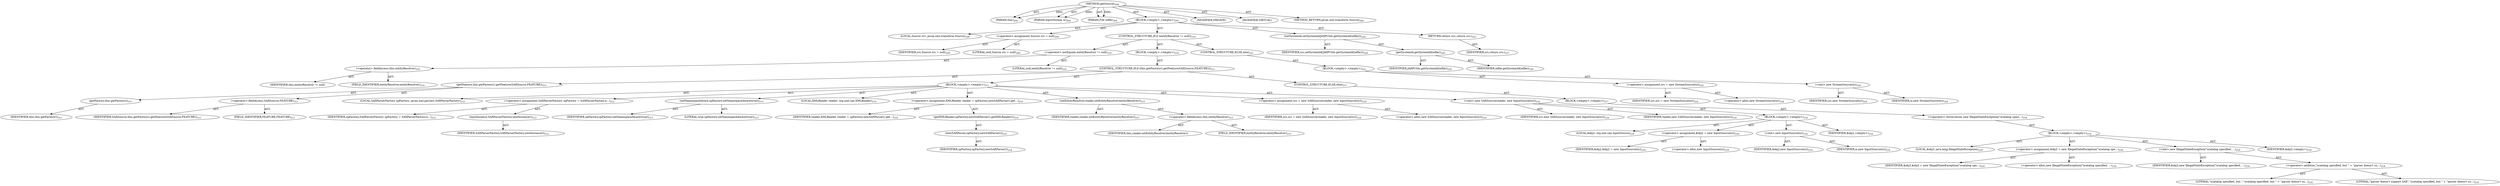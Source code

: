 digraph "getSource" {  
"111669149699" [label = <(METHOD,getSource)<SUB>204</SUB>> ]
"115964116994" [label = <(PARAM,this)<SUB>204</SUB>> ]
"115964117006" [label = <(PARAM,InputStream is)<SUB>204</SUB>> ]
"115964117007" [label = <(PARAM,File infile)<SUB>204</SUB>> ]
"25769803792" [label = <(BLOCK,&lt;empty&gt;,&lt;empty&gt;)<SUB>205</SUB>> ]
"94489280518" [label = <(LOCAL,Source src: javax.xml.transform.Source)<SUB>209</SUB>> ]
"30064771136" [label = <(&lt;operator&gt;.assignment,Source src = null)<SUB>209</SUB>> ]
"68719476800" [label = <(IDENTIFIER,src,Source src = null)<SUB>209</SUB>> ]
"90194313226" [label = <(LITERAL,null,Source src = null)<SUB>209</SUB>> ]
"47244640267" [label = <(CONTROL_STRUCTURE,IF,if (entityResolver != null))<SUB>210</SUB>> ]
"30064771137" [label = <(&lt;operator&gt;.notEquals,entityResolver != null)<SUB>210</SUB>> ]
"30064771138" [label = <(&lt;operator&gt;.fieldAccess,this.entityResolver)<SUB>210</SUB>> ]
"68719476801" [label = <(IDENTIFIER,this,entityResolver != null)> ]
"55834574864" [label = <(FIELD_IDENTIFIER,entityResolver,entityResolver)<SUB>210</SUB>> ]
"90194313227" [label = <(LITERAL,null,entityResolver != null)<SUB>210</SUB>> ]
"25769803793" [label = <(BLOCK,&lt;empty&gt;,&lt;empty&gt;)<SUB>210</SUB>> ]
"47244640268" [label = <(CONTROL_STRUCTURE,IF,if (this.getFactory().getFeature(SAXSource.FEATURE)))<SUB>211</SUB>> ]
"30064771139" [label = <(getFeature,this.getFactory().getFeature(SAXSource.FEATURE))<SUB>211</SUB>> ]
"30064771140" [label = <(getFactory,this.getFactory())<SUB>211</SUB>> ]
"68719476741" [label = <(IDENTIFIER,this,this.getFactory())<SUB>211</SUB>> ]
"30064771141" [label = <(&lt;operator&gt;.fieldAccess,SAXSource.FEATURE)<SUB>211</SUB>> ]
"68719476802" [label = <(IDENTIFIER,SAXSource,this.getFactory().getFeature(SAXSource.FEATURE))<SUB>211</SUB>> ]
"55834574865" [label = <(FIELD_IDENTIFIER,FEATURE,FEATURE)<SUB>211</SUB>> ]
"25769803794" [label = <(BLOCK,&lt;empty&gt;,&lt;empty&gt;)<SUB>211</SUB>> ]
"94489280519" [label = <(LOCAL,SAXParserFactory spFactory: javax.xml.parsers.SAXParserFactory)<SUB>212</SUB>> ]
"30064771142" [label = <(&lt;operator&gt;.assignment,SAXParserFactory spFactory = SAXParserFactory.n...)<SUB>212</SUB>> ]
"68719476803" [label = <(IDENTIFIER,spFactory,SAXParserFactory spFactory = SAXParserFactory.n...)<SUB>212</SUB>> ]
"30064771143" [label = <(newInstance,SAXParserFactory.newInstance())<SUB>212</SUB>> ]
"68719476804" [label = <(IDENTIFIER,SAXParserFactory,SAXParserFactory.newInstance())<SUB>212</SUB>> ]
"30064771144" [label = <(setNamespaceAware,spFactory.setNamespaceAware(true))<SUB>213</SUB>> ]
"68719476805" [label = <(IDENTIFIER,spFactory,spFactory.setNamespaceAware(true))<SUB>213</SUB>> ]
"90194313228" [label = <(LITERAL,true,spFactory.setNamespaceAware(true))<SUB>213</SUB>> ]
"94489280520" [label = <(LOCAL,XMLReader reader: org.xml.sax.XMLReader)<SUB>214</SUB>> ]
"30064771145" [label = <(&lt;operator&gt;.assignment,XMLReader reader = spFactory.newSAXParser().get...)<SUB>214</SUB>> ]
"68719476806" [label = <(IDENTIFIER,reader,XMLReader reader = spFactory.newSAXParser().get...)<SUB>214</SUB>> ]
"30064771146" [label = <(getXMLReader,spFactory.newSAXParser().getXMLReader())<SUB>214</SUB>> ]
"30064771147" [label = <(newSAXParser,spFactory.newSAXParser())<SUB>214</SUB>> ]
"68719476807" [label = <(IDENTIFIER,spFactory,spFactory.newSAXParser())<SUB>214</SUB>> ]
"30064771148" [label = <(setEntityResolver,reader.setEntityResolver(entityResolver))<SUB>215</SUB>> ]
"68719476808" [label = <(IDENTIFIER,reader,reader.setEntityResolver(entityResolver))<SUB>215</SUB>> ]
"30064771149" [label = <(&lt;operator&gt;.fieldAccess,this.entityResolver)<SUB>215</SUB>> ]
"68719476809" [label = <(IDENTIFIER,this,reader.setEntityResolver(entityResolver))> ]
"55834574866" [label = <(FIELD_IDENTIFIER,entityResolver,entityResolver)<SUB>215</SUB>> ]
"30064771150" [label = <(&lt;operator&gt;.assignment,src = new SAXSource(reader, new InputSource(is)))<SUB>216</SUB>> ]
"68719476810" [label = <(IDENTIFIER,src,src = new SAXSource(reader, new InputSource(is)))<SUB>216</SUB>> ]
"30064771151" [label = <(&lt;operator&gt;.alloc,new SAXSource(reader, new InputSource(is)))<SUB>216</SUB>> ]
"30064771152" [label = <(&lt;init&gt;,new SAXSource(reader, new InputSource(is)))<SUB>216</SUB>> ]
"68719476811" [label = <(IDENTIFIER,src,new SAXSource(reader, new InputSource(is)))<SUB>216</SUB>> ]
"68719476812" [label = <(IDENTIFIER,reader,new SAXSource(reader, new InputSource(is)))<SUB>216</SUB>> ]
"25769803795" [label = <(BLOCK,&lt;empty&gt;,&lt;empty&gt;)<SUB>216</SUB>> ]
"94489280521" [label = <(LOCAL,$obj2: org.xml.sax.InputSource)<SUB>216</SUB>> ]
"30064771153" [label = <(&lt;operator&gt;.assignment,$obj2 = new InputSource(is))<SUB>216</SUB>> ]
"68719476813" [label = <(IDENTIFIER,$obj2,$obj2 = new InputSource(is))<SUB>216</SUB>> ]
"30064771154" [label = <(&lt;operator&gt;.alloc,new InputSource(is))<SUB>216</SUB>> ]
"30064771155" [label = <(&lt;init&gt;,new InputSource(is))<SUB>216</SUB>> ]
"68719476814" [label = <(IDENTIFIER,$obj2,new InputSource(is))<SUB>216</SUB>> ]
"68719476815" [label = <(IDENTIFIER,is,new InputSource(is))<SUB>216</SUB>> ]
"68719476816" [label = <(IDENTIFIER,$obj2,&lt;empty&gt;)<SUB>216</SUB>> ]
"47244640269" [label = <(CONTROL_STRUCTURE,ELSE,else)<SUB>217</SUB>> ]
"25769803796" [label = <(BLOCK,&lt;empty&gt;,&lt;empty&gt;)<SUB>217</SUB>> ]
"30064771156" [label = <(&lt;operator&gt;.throw,throw new IllegalStateException(&quot;xcatalog speci...)<SUB>218</SUB>> ]
"25769803797" [label = <(BLOCK,&lt;empty&gt;,&lt;empty&gt;)<SUB>218</SUB>> ]
"94489280522" [label = <(LOCAL,$obj3: java.lang.IllegalStateException)<SUB>218</SUB>> ]
"30064771157" [label = <(&lt;operator&gt;.assignment,$obj3 = new IllegalStateException(&quot;xcatalog spe...)<SUB>218</SUB>> ]
"68719476817" [label = <(IDENTIFIER,$obj3,$obj3 = new IllegalStateException(&quot;xcatalog spe...)<SUB>218</SUB>> ]
"30064771158" [label = <(&lt;operator&gt;.alloc,new IllegalStateException(&quot;xcatalog specified, ...)<SUB>218</SUB>> ]
"30064771159" [label = <(&lt;init&gt;,new IllegalStateException(&quot;xcatalog specified, ...)<SUB>218</SUB>> ]
"68719476818" [label = <(IDENTIFIER,$obj3,new IllegalStateException(&quot;xcatalog specified, ...)<SUB>218</SUB>> ]
"30064771160" [label = <(&lt;operator&gt;.addition,&quot;xcatalog specified, but &quot; + &quot;parser doesn't su...)<SUB>218</SUB>> ]
"90194313229" [label = <(LITERAL,&quot;xcatalog specified, but &quot;,&quot;xcatalog specified, but &quot; + &quot;parser doesn't su...)<SUB>218</SUB>> ]
"90194313230" [label = <(LITERAL,&quot;parser doesn't support SAX&quot;,&quot;xcatalog specified, but &quot; + &quot;parser doesn't su...)<SUB>219</SUB>> ]
"68719476819" [label = <(IDENTIFIER,$obj3,&lt;empty&gt;)<SUB>218</SUB>> ]
"47244640270" [label = <(CONTROL_STRUCTURE,ELSE,else)<SUB>221</SUB>> ]
"25769803798" [label = <(BLOCK,&lt;empty&gt;,&lt;empty&gt;)<SUB>221</SUB>> ]
"30064771161" [label = <(&lt;operator&gt;.assignment,src = new StreamSource(is))<SUB>224</SUB>> ]
"68719476820" [label = <(IDENTIFIER,src,src = new StreamSource(is))<SUB>224</SUB>> ]
"30064771162" [label = <(&lt;operator&gt;.alloc,new StreamSource(is))<SUB>224</SUB>> ]
"30064771163" [label = <(&lt;init&gt;,new StreamSource(is))<SUB>224</SUB>> ]
"68719476821" [label = <(IDENTIFIER,src,new StreamSource(is))<SUB>224</SUB>> ]
"68719476822" [label = <(IDENTIFIER,is,new StreamSource(is))<SUB>224</SUB>> ]
"30064771164" [label = <(setSystemId,setSystemId(JAXPUtils.getSystemId(infile)))<SUB>226</SUB>> ]
"68719476823" [label = <(IDENTIFIER,src,setSystemId(JAXPUtils.getSystemId(infile)))<SUB>226</SUB>> ]
"30064771165" [label = <(getSystemId,getSystemId(infile))<SUB>226</SUB>> ]
"68719476824" [label = <(IDENTIFIER,JAXPUtils,getSystemId(infile))<SUB>226</SUB>> ]
"68719476825" [label = <(IDENTIFIER,infile,getSystemId(infile))<SUB>226</SUB>> ]
"146028888064" [label = <(RETURN,return src;,return src;)<SUB>227</SUB>> ]
"68719476826" [label = <(IDENTIFIER,src,return src;)<SUB>227</SUB>> ]
"133143986194" [label = <(MODIFIER,PRIVATE)> ]
"133143986195" [label = <(MODIFIER,VIRTUAL)> ]
"128849018883" [label = <(METHOD_RETURN,javax.xml.transform.Source)<SUB>204</SUB>> ]
  "111669149699" -> "115964116994"  [ label = "AST: "] 
  "111669149699" -> "115964117006"  [ label = "AST: "] 
  "111669149699" -> "115964117007"  [ label = "AST: "] 
  "111669149699" -> "25769803792"  [ label = "AST: "] 
  "111669149699" -> "133143986194"  [ label = "AST: "] 
  "111669149699" -> "133143986195"  [ label = "AST: "] 
  "111669149699" -> "128849018883"  [ label = "AST: "] 
  "25769803792" -> "94489280518"  [ label = "AST: "] 
  "25769803792" -> "30064771136"  [ label = "AST: "] 
  "25769803792" -> "47244640267"  [ label = "AST: "] 
  "25769803792" -> "30064771164"  [ label = "AST: "] 
  "25769803792" -> "146028888064"  [ label = "AST: "] 
  "30064771136" -> "68719476800"  [ label = "AST: "] 
  "30064771136" -> "90194313226"  [ label = "AST: "] 
  "47244640267" -> "30064771137"  [ label = "AST: "] 
  "47244640267" -> "25769803793"  [ label = "AST: "] 
  "47244640267" -> "47244640270"  [ label = "AST: "] 
  "30064771137" -> "30064771138"  [ label = "AST: "] 
  "30064771137" -> "90194313227"  [ label = "AST: "] 
  "30064771138" -> "68719476801"  [ label = "AST: "] 
  "30064771138" -> "55834574864"  [ label = "AST: "] 
  "25769803793" -> "47244640268"  [ label = "AST: "] 
  "47244640268" -> "30064771139"  [ label = "AST: "] 
  "47244640268" -> "25769803794"  [ label = "AST: "] 
  "47244640268" -> "47244640269"  [ label = "AST: "] 
  "30064771139" -> "30064771140"  [ label = "AST: "] 
  "30064771139" -> "30064771141"  [ label = "AST: "] 
  "30064771140" -> "68719476741"  [ label = "AST: "] 
  "30064771141" -> "68719476802"  [ label = "AST: "] 
  "30064771141" -> "55834574865"  [ label = "AST: "] 
  "25769803794" -> "94489280519"  [ label = "AST: "] 
  "25769803794" -> "30064771142"  [ label = "AST: "] 
  "25769803794" -> "30064771144"  [ label = "AST: "] 
  "25769803794" -> "94489280520"  [ label = "AST: "] 
  "25769803794" -> "30064771145"  [ label = "AST: "] 
  "25769803794" -> "30064771148"  [ label = "AST: "] 
  "25769803794" -> "30064771150"  [ label = "AST: "] 
  "25769803794" -> "30064771152"  [ label = "AST: "] 
  "30064771142" -> "68719476803"  [ label = "AST: "] 
  "30064771142" -> "30064771143"  [ label = "AST: "] 
  "30064771143" -> "68719476804"  [ label = "AST: "] 
  "30064771144" -> "68719476805"  [ label = "AST: "] 
  "30064771144" -> "90194313228"  [ label = "AST: "] 
  "30064771145" -> "68719476806"  [ label = "AST: "] 
  "30064771145" -> "30064771146"  [ label = "AST: "] 
  "30064771146" -> "30064771147"  [ label = "AST: "] 
  "30064771147" -> "68719476807"  [ label = "AST: "] 
  "30064771148" -> "68719476808"  [ label = "AST: "] 
  "30064771148" -> "30064771149"  [ label = "AST: "] 
  "30064771149" -> "68719476809"  [ label = "AST: "] 
  "30064771149" -> "55834574866"  [ label = "AST: "] 
  "30064771150" -> "68719476810"  [ label = "AST: "] 
  "30064771150" -> "30064771151"  [ label = "AST: "] 
  "30064771152" -> "68719476811"  [ label = "AST: "] 
  "30064771152" -> "68719476812"  [ label = "AST: "] 
  "30064771152" -> "25769803795"  [ label = "AST: "] 
  "25769803795" -> "94489280521"  [ label = "AST: "] 
  "25769803795" -> "30064771153"  [ label = "AST: "] 
  "25769803795" -> "30064771155"  [ label = "AST: "] 
  "25769803795" -> "68719476816"  [ label = "AST: "] 
  "30064771153" -> "68719476813"  [ label = "AST: "] 
  "30064771153" -> "30064771154"  [ label = "AST: "] 
  "30064771155" -> "68719476814"  [ label = "AST: "] 
  "30064771155" -> "68719476815"  [ label = "AST: "] 
  "47244640269" -> "25769803796"  [ label = "AST: "] 
  "25769803796" -> "30064771156"  [ label = "AST: "] 
  "30064771156" -> "25769803797"  [ label = "AST: "] 
  "25769803797" -> "94489280522"  [ label = "AST: "] 
  "25769803797" -> "30064771157"  [ label = "AST: "] 
  "25769803797" -> "30064771159"  [ label = "AST: "] 
  "25769803797" -> "68719476819"  [ label = "AST: "] 
  "30064771157" -> "68719476817"  [ label = "AST: "] 
  "30064771157" -> "30064771158"  [ label = "AST: "] 
  "30064771159" -> "68719476818"  [ label = "AST: "] 
  "30064771159" -> "30064771160"  [ label = "AST: "] 
  "30064771160" -> "90194313229"  [ label = "AST: "] 
  "30064771160" -> "90194313230"  [ label = "AST: "] 
  "47244640270" -> "25769803798"  [ label = "AST: "] 
  "25769803798" -> "30064771161"  [ label = "AST: "] 
  "25769803798" -> "30064771163"  [ label = "AST: "] 
  "30064771161" -> "68719476820"  [ label = "AST: "] 
  "30064771161" -> "30064771162"  [ label = "AST: "] 
  "30064771163" -> "68719476821"  [ label = "AST: "] 
  "30064771163" -> "68719476822"  [ label = "AST: "] 
  "30064771164" -> "68719476823"  [ label = "AST: "] 
  "30064771164" -> "30064771165"  [ label = "AST: "] 
  "30064771165" -> "68719476824"  [ label = "AST: "] 
  "30064771165" -> "68719476825"  [ label = "AST: "] 
  "146028888064" -> "68719476826"  [ label = "AST: "] 
  "111669149699" -> "115964116994"  [ label = "DDG: "] 
  "111669149699" -> "115964117006"  [ label = "DDG: "] 
  "111669149699" -> "115964117007"  [ label = "DDG: "] 
}
